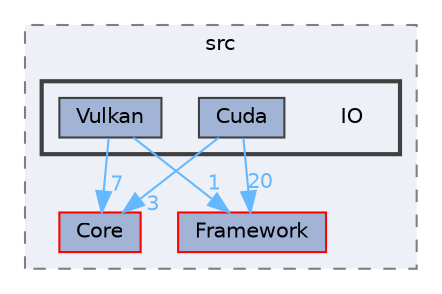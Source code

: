 digraph "E:/Peridyno/peridyno/src/IO"
{
 // LATEX_PDF_SIZE
  bgcolor="transparent";
  edge [fontname=Helvetica,fontsize=10,labelfontname=Helvetica,labelfontsize=10];
  node [fontname=Helvetica,fontsize=10,shape=box,height=0.2,width=0.4];
  compound=true
  subgraph clusterdir_9ff22b279fca3cb014c234517e61ce6a {
    graph [ bgcolor="#edf0f7", pencolor="grey50", label="src", fontname=Helvetica,fontsize=10 style="filled,dashed", URL="dir_9ff22b279fca3cb014c234517e61ce6a.html",tooltip=""]
  dir_3e9476288c0c22cbcea08ca5b8b8c190 [label="Core", fillcolor="#a2b4d6", color="red", style="filled", URL="dir_3e9476288c0c22cbcea08ca5b8b8c190.html",tooltip=""];
  dir_c2c045169feb12a9231cac4869e44751 [label="Framework", fillcolor="#a2b4d6", color="red", style="filled", URL="dir_c2c045169feb12a9231cac4869e44751.html",tooltip=""];
  subgraph clusterdir_cd3c1637d5000b6cab1d48c02b7c8cab {
    graph [ bgcolor="#edf0f7", pencolor="grey25", label="", fontname=Helvetica,fontsize=10 style="filled,bold", URL="dir_cd3c1637d5000b6cab1d48c02b7c8cab.html",tooltip=""]
    dir_cd3c1637d5000b6cab1d48c02b7c8cab [shape=plaintext, label="IO"];
  dir_f1dce8a7f41c3f5d10ea8de2106b2934 [label="Cuda", fillcolor="#a2b4d6", color="grey25", style="filled", URL="dir_f1dce8a7f41c3f5d10ea8de2106b2934.html",tooltip=""];
  dir_05bc644e3ab19ed0c19cf092d197c12c [label="Vulkan", fillcolor="#a2b4d6", color="grey25", style="filled", URL="dir_05bc644e3ab19ed0c19cf092d197c12c.html",tooltip=""];
  }
  }
  dir_f1dce8a7f41c3f5d10ea8de2106b2934->dir_3e9476288c0c22cbcea08ca5b8b8c190 [headlabel="3", labeldistance=1.5 headhref="dir_000016_000012.html" href="dir_000016_000012.html" color="steelblue1" fontcolor="steelblue1"];
  dir_f1dce8a7f41c3f5d10ea8de2106b2934->dir_c2c045169feb12a9231cac4869e44751 [headlabel="20", labeldistance=1.5 headhref="dir_000016_000022.html" href="dir_000016_000022.html" color="steelblue1" fontcolor="steelblue1"];
  dir_05bc644e3ab19ed0c19cf092d197c12c->dir_3e9476288c0c22cbcea08ca5b8b8c190 [headlabel="7", labeldistance=1.5 headhref="dir_000084_000012.html" href="dir_000084_000012.html" color="steelblue1" fontcolor="steelblue1"];
  dir_05bc644e3ab19ed0c19cf092d197c12c->dir_c2c045169feb12a9231cac4869e44751 [headlabel="1", labeldistance=1.5 headhref="dir_000084_000022.html" href="dir_000084_000022.html" color="steelblue1" fontcolor="steelblue1"];
}
